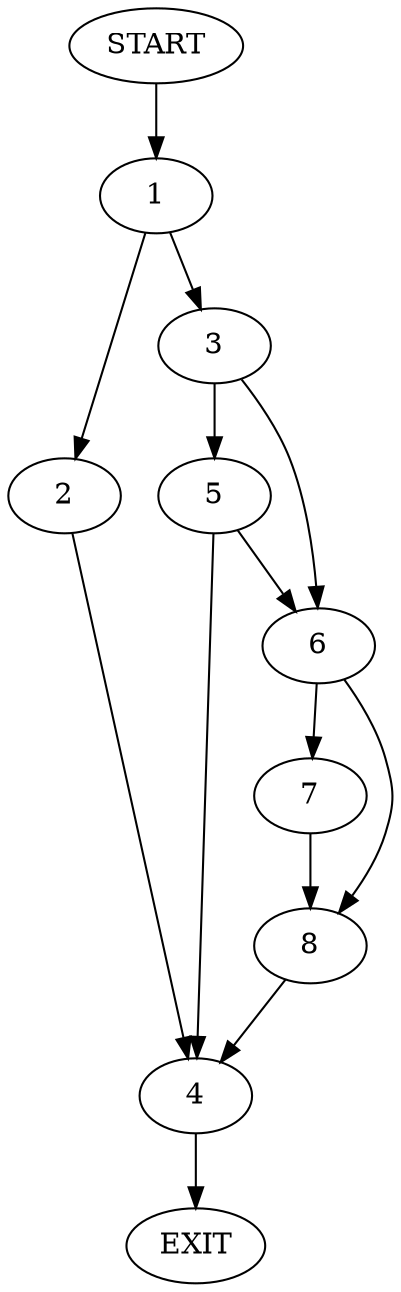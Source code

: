 digraph {
0 [label="START"]
9 [label="EXIT"]
0 -> 1
1 -> 2
1 -> 3
2 -> 4
3 -> 5
3 -> 6
4 -> 9
5 -> 4
5 -> 6
6 -> 7
6 -> 8
8 -> 4
7 -> 8
}

